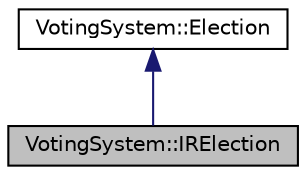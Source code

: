 digraph "VotingSystem::IRElection"
{
 // LATEX_PDF_SIZE
  edge [fontname="Helvetica",fontsize="10",labelfontname="Helvetica",labelfontsize="10"];
  node [fontname="Helvetica",fontsize="10",shape=record];
  Node1 [label="VotingSystem::IRElection",height=0.2,width=0.4,color="black", fillcolor="grey75", style="filled", fontcolor="black",tooltip="Class that handles Instant Runoff Elections."];
  Node2 -> Node1 [dir="back",color="midnightblue",fontsize="10",style="solid",fontname="Helvetica"];
  Node2 [label="VotingSystem::Election",height=0.2,width=0.4,color="black", fillcolor="white", style="filled",URL="$classVotingSystem_1_1Election.html",tooltip="An Election class which can be inherited for IRElection and OPLElection."];
}
